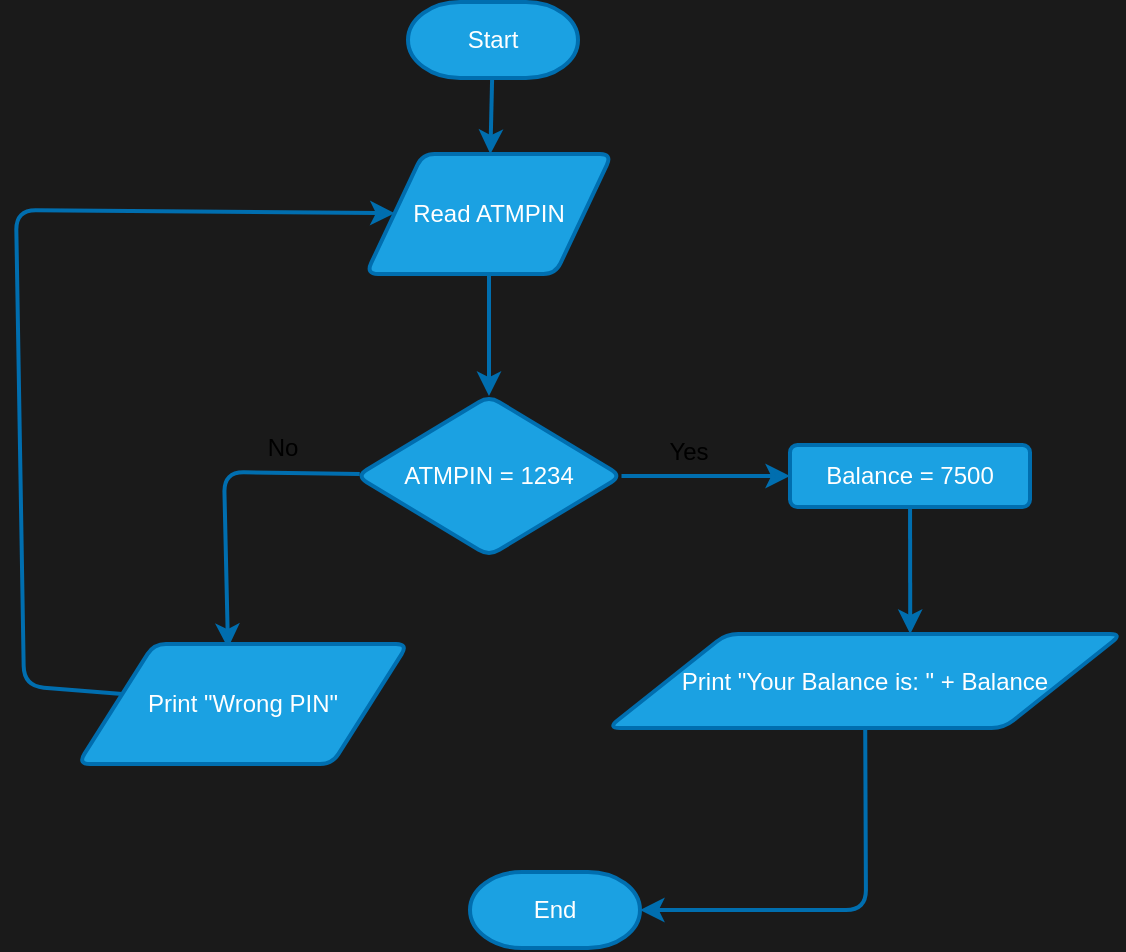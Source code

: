 <mxfile>
    <diagram id="fdtbUS4W3S0JVsaF9rSR" name="Page-1">
        <mxGraphModel dx="610" dy="467" grid="0" gridSize="10" guides="1" tooltips="1" connect="1" arrows="1" fold="1" page="1" pageScale="1" pageWidth="850" pageHeight="1100" background="#1A1A1A" math="0" shadow="0">
            <root>
                <mxCell id="0"/>
                <mxCell id="1" parent="0"/>
                <mxCell id="4" value="" style="edgeStyle=none;html=1;strokeWidth=2;fillColor=#1ba1e2;strokeColor=#006EAF;" edge="1" parent="1" source="2" target="3">
                    <mxGeometry relative="1" as="geometry"/>
                </mxCell>
                <mxCell id="2" value="Start" style="strokeWidth=2;html=1;shape=mxgraph.flowchart.terminator;whiteSpace=wrap;fillColor=#1ba1e2;fontColor=#ffffff;strokeColor=#006EAF;" vertex="1" parent="1">
                    <mxGeometry x="224" y="18" width="85" height="38" as="geometry"/>
                </mxCell>
                <mxCell id="6" value="" style="edgeStyle=none;html=1;strokeWidth=2;fillColor=#1ba1e2;strokeColor=#006EAF;" edge="1" parent="1" source="3" target="5">
                    <mxGeometry relative="1" as="geometry"/>
                </mxCell>
                <mxCell id="3" value="Read ATMPIN" style="shape=parallelogram;html=1;strokeWidth=2;perimeter=parallelogramPerimeter;whiteSpace=wrap;rounded=1;arcSize=12;size=0.23;fillColor=#1ba1e2;fontColor=#ffffff;strokeColor=#006EAF;" vertex="1" parent="1">
                    <mxGeometry x="203" y="94" width="123" height="60" as="geometry"/>
                </mxCell>
                <mxCell id="8" value="" style="edgeStyle=none;html=1;strokeWidth=2;fillColor=#1ba1e2;strokeColor=#006EAF;entryX=0.425;entryY=-0.017;entryDx=0;entryDy=0;entryPerimeter=0;" edge="1" parent="1" source="5">
                    <mxGeometry relative="1" as="geometry">
                        <mxPoint x="134" y="340.98" as="targetPoint"/>
                        <Array as="points">
                            <mxPoint x="132" y="253"/>
                        </Array>
                    </mxGeometry>
                </mxCell>
                <mxCell id="25" value="" style="edgeStyle=none;html=1;strokeWidth=2;fillColor=#1ba1e2;strokeColor=#006EAF;" edge="1" parent="1" source="5" target="24">
                    <mxGeometry relative="1" as="geometry"/>
                </mxCell>
                <mxCell id="5" value="ATMPIN = 1234" style="rhombus;whiteSpace=wrap;html=1;fillColor=#1ba1e2;strokeColor=#006EAF;fontColor=#ffffff;strokeWidth=2;rounded=1;arcSize=12;" vertex="1" parent="1">
                    <mxGeometry x="198.25" y="215" width="132.5" height="80" as="geometry"/>
                </mxCell>
                <mxCell id="9" value="No" style="text;html=1;align=center;verticalAlign=middle;resizable=0;points=[];autosize=1;strokeColor=none;fillColor=none;" vertex="1" parent="1">
                    <mxGeometry x="144" y="228" width="33" height="26" as="geometry"/>
                </mxCell>
                <mxCell id="13" value="" style="edgeStyle=none;html=1;strokeWidth=2;fillColor=#1ba1e2;strokeColor=#006EAF;" edge="1" parent="1" source="11" target="3">
                    <mxGeometry relative="1" as="geometry">
                        <mxPoint x="43" y="57" as="targetPoint"/>
                        <Array as="points">
                            <mxPoint x="32" y="360"/>
                            <mxPoint x="28" y="122"/>
                        </Array>
                    </mxGeometry>
                </mxCell>
                <mxCell id="11" value="Print &quot;Wrong PIN&quot;" style="shape=parallelogram;html=1;strokeWidth=2;perimeter=parallelogramPerimeter;whiteSpace=wrap;rounded=1;arcSize=12;size=0.23;fillColor=#1ba1e2;fontColor=#ffffff;strokeColor=#006EAF;" vertex="1" parent="1">
                    <mxGeometry x="59" y="339" width="165" height="60" as="geometry"/>
                </mxCell>
                <mxCell id="21" value="" style="edgeStyle=none;html=1;strokeWidth=2;entryX=1;entryY=0.5;entryDx=0;entryDy=0;entryPerimeter=0;fillColor=#1ba1e2;strokeColor=#006EAF;" edge="1" parent="1" source="14" target="17">
                    <mxGeometry relative="1" as="geometry">
                        <mxPoint x="453" y="447" as="targetPoint"/>
                        <Array as="points">
                            <mxPoint x="453" y="472"/>
                        </Array>
                    </mxGeometry>
                </mxCell>
                <mxCell id="14" value="Print &quot;Your Balance is: &quot; + Balance" style="shape=parallelogram;html=1;strokeWidth=2;perimeter=parallelogramPerimeter;whiteSpace=wrap;rounded=1;arcSize=12;size=0.23;fillColor=#1ba1e2;fontColor=#ffffff;strokeColor=#006EAF;" vertex="1" parent="1">
                    <mxGeometry x="324" y="334" width="257" height="47" as="geometry"/>
                </mxCell>
                <mxCell id="17" value="End" style="strokeWidth=2;html=1;shape=mxgraph.flowchart.terminator;whiteSpace=wrap;fillColor=#1ba1e2;fontColor=#ffffff;strokeColor=#006EAF;" vertex="1" parent="1">
                    <mxGeometry x="255" y="453" width="85" height="38" as="geometry"/>
                </mxCell>
                <mxCell id="22" value="Yes" style="text;html=1;align=center;verticalAlign=middle;resizable=0;points=[];autosize=1;strokeColor=none;fillColor=none;" vertex="1" parent="1">
                    <mxGeometry x="345" y="230" width="38" height="26" as="geometry"/>
                </mxCell>
                <mxCell id="26" value="" style="edgeStyle=none;html=1;strokeWidth=2;entryX=0.588;entryY=0;entryDx=0;entryDy=0;entryPerimeter=0;fillColor=#1ba1e2;strokeColor=#006EAF;" edge="1" parent="1" source="24" target="14">
                    <mxGeometry relative="1" as="geometry"/>
                </mxCell>
                <mxCell id="24" value="Balance = 7500" style="whiteSpace=wrap;html=1;fillColor=#1ba1e2;strokeColor=#006EAF;fontColor=#ffffff;strokeWidth=2;rounded=1;arcSize=12;" vertex="1" parent="1">
                    <mxGeometry x="415" y="239.5" width="120" height="31" as="geometry"/>
                </mxCell>
            </root>
        </mxGraphModel>
    </diagram>
</mxfile>